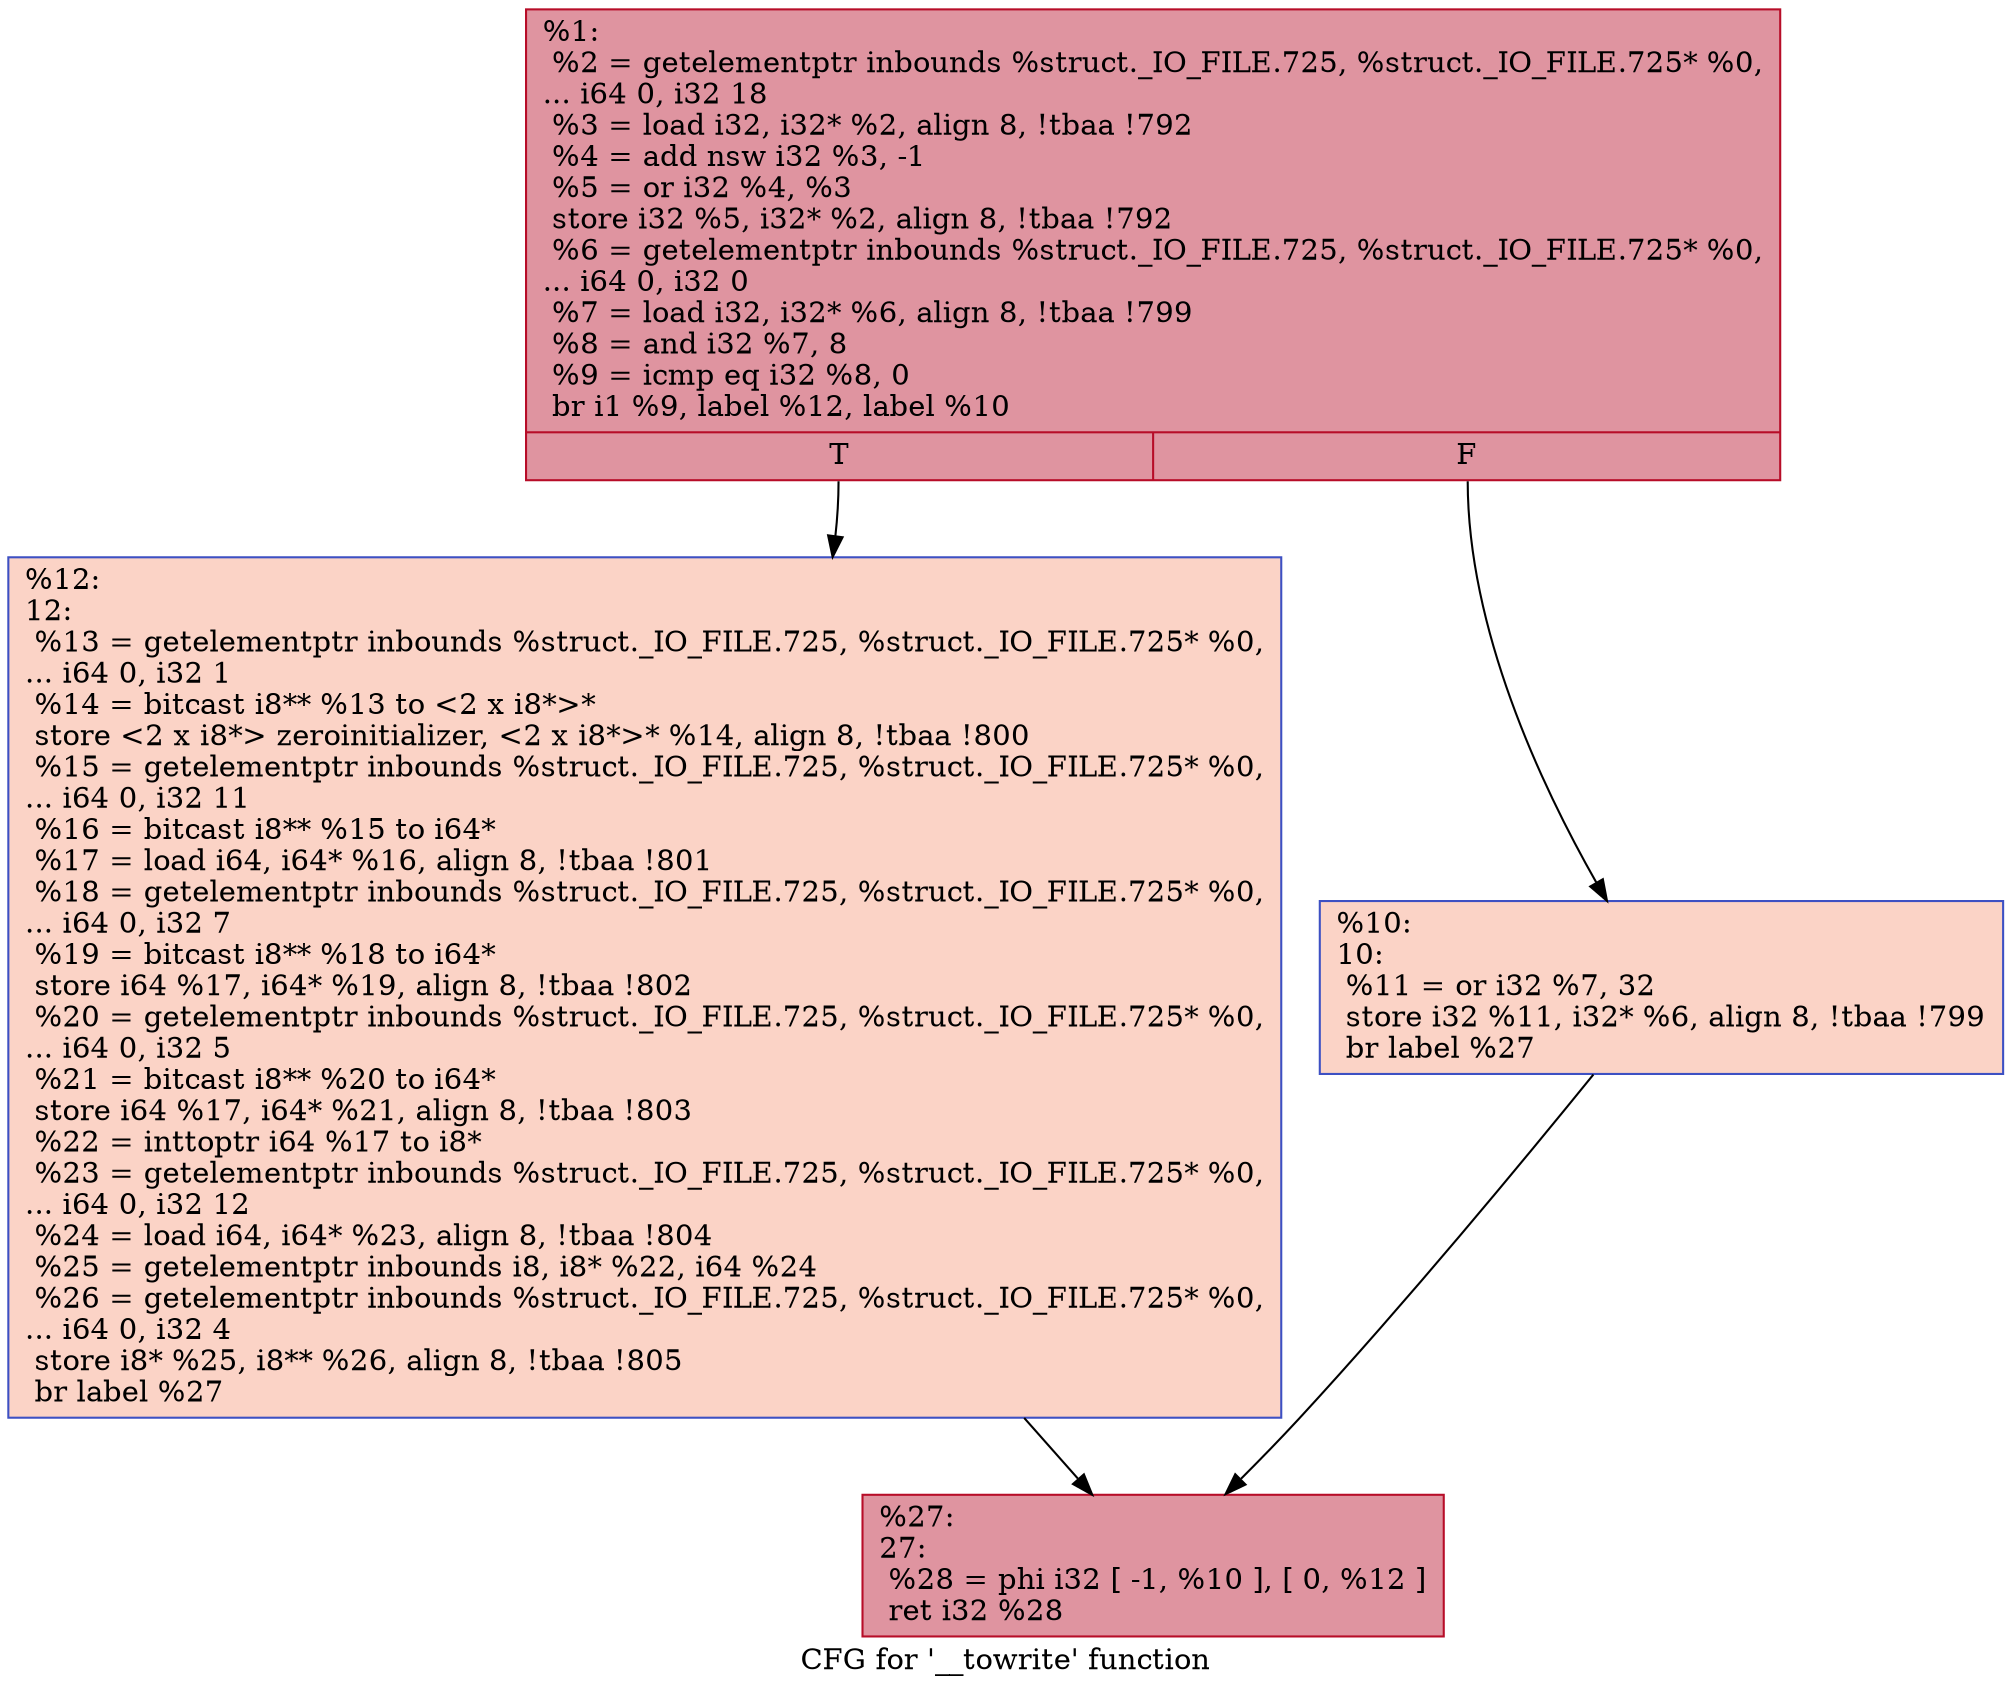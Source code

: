 digraph "CFG for '__towrite' function" {
	label="CFG for '__towrite' function";

	Node0x24c4820 [shape=record,color="#b70d28ff", style=filled, fillcolor="#b70d2870",label="{%1:\l  %2 = getelementptr inbounds %struct._IO_FILE.725, %struct._IO_FILE.725* %0,\l... i64 0, i32 18\l  %3 = load i32, i32* %2, align 8, !tbaa !792\l  %4 = add nsw i32 %3, -1\l  %5 = or i32 %4, %3\l  store i32 %5, i32* %2, align 8, !tbaa !792\l  %6 = getelementptr inbounds %struct._IO_FILE.725, %struct._IO_FILE.725* %0,\l... i64 0, i32 0\l  %7 = load i32, i32* %6, align 8, !tbaa !799\l  %8 = and i32 %7, 8\l  %9 = icmp eq i32 %8, 0\l  br i1 %9, label %12, label %10\l|{<s0>T|<s1>F}}"];
	Node0x24c4820:s0 -> Node0x247d090;
	Node0x24c4820:s1 -> Node0x247d040;
	Node0x247d040 [shape=record,color="#3d50c3ff", style=filled, fillcolor="#f59c7d70",label="{%10:\l10:                                               \l  %11 = or i32 %7, 32\l  store i32 %11, i32* %6, align 8, !tbaa !799\l  br label %27\l}"];
	Node0x247d040 -> Node0x247d0e0;
	Node0x247d090 [shape=record,color="#3d50c3ff", style=filled, fillcolor="#f59c7d70",label="{%12:\l12:                                               \l  %13 = getelementptr inbounds %struct._IO_FILE.725, %struct._IO_FILE.725* %0,\l... i64 0, i32 1\l  %14 = bitcast i8** %13 to \<2 x i8*\>*\l  store \<2 x i8*\> zeroinitializer, \<2 x i8*\>* %14, align 8, !tbaa !800\l  %15 = getelementptr inbounds %struct._IO_FILE.725, %struct._IO_FILE.725* %0,\l... i64 0, i32 11\l  %16 = bitcast i8** %15 to i64*\l  %17 = load i64, i64* %16, align 8, !tbaa !801\l  %18 = getelementptr inbounds %struct._IO_FILE.725, %struct._IO_FILE.725* %0,\l... i64 0, i32 7\l  %19 = bitcast i8** %18 to i64*\l  store i64 %17, i64* %19, align 8, !tbaa !802\l  %20 = getelementptr inbounds %struct._IO_FILE.725, %struct._IO_FILE.725* %0,\l... i64 0, i32 5\l  %21 = bitcast i8** %20 to i64*\l  store i64 %17, i64* %21, align 8, !tbaa !803\l  %22 = inttoptr i64 %17 to i8*\l  %23 = getelementptr inbounds %struct._IO_FILE.725, %struct._IO_FILE.725* %0,\l... i64 0, i32 12\l  %24 = load i64, i64* %23, align 8, !tbaa !804\l  %25 = getelementptr inbounds i8, i8* %22, i64 %24\l  %26 = getelementptr inbounds %struct._IO_FILE.725, %struct._IO_FILE.725* %0,\l... i64 0, i32 4\l  store i8* %25, i8** %26, align 8, !tbaa !805\l  br label %27\l}"];
	Node0x247d090 -> Node0x247d0e0;
	Node0x247d0e0 [shape=record,color="#b70d28ff", style=filled, fillcolor="#b70d2870",label="{%27:\l27:                                               \l  %28 = phi i32 [ -1, %10 ], [ 0, %12 ]\l  ret i32 %28\l}"];
}

